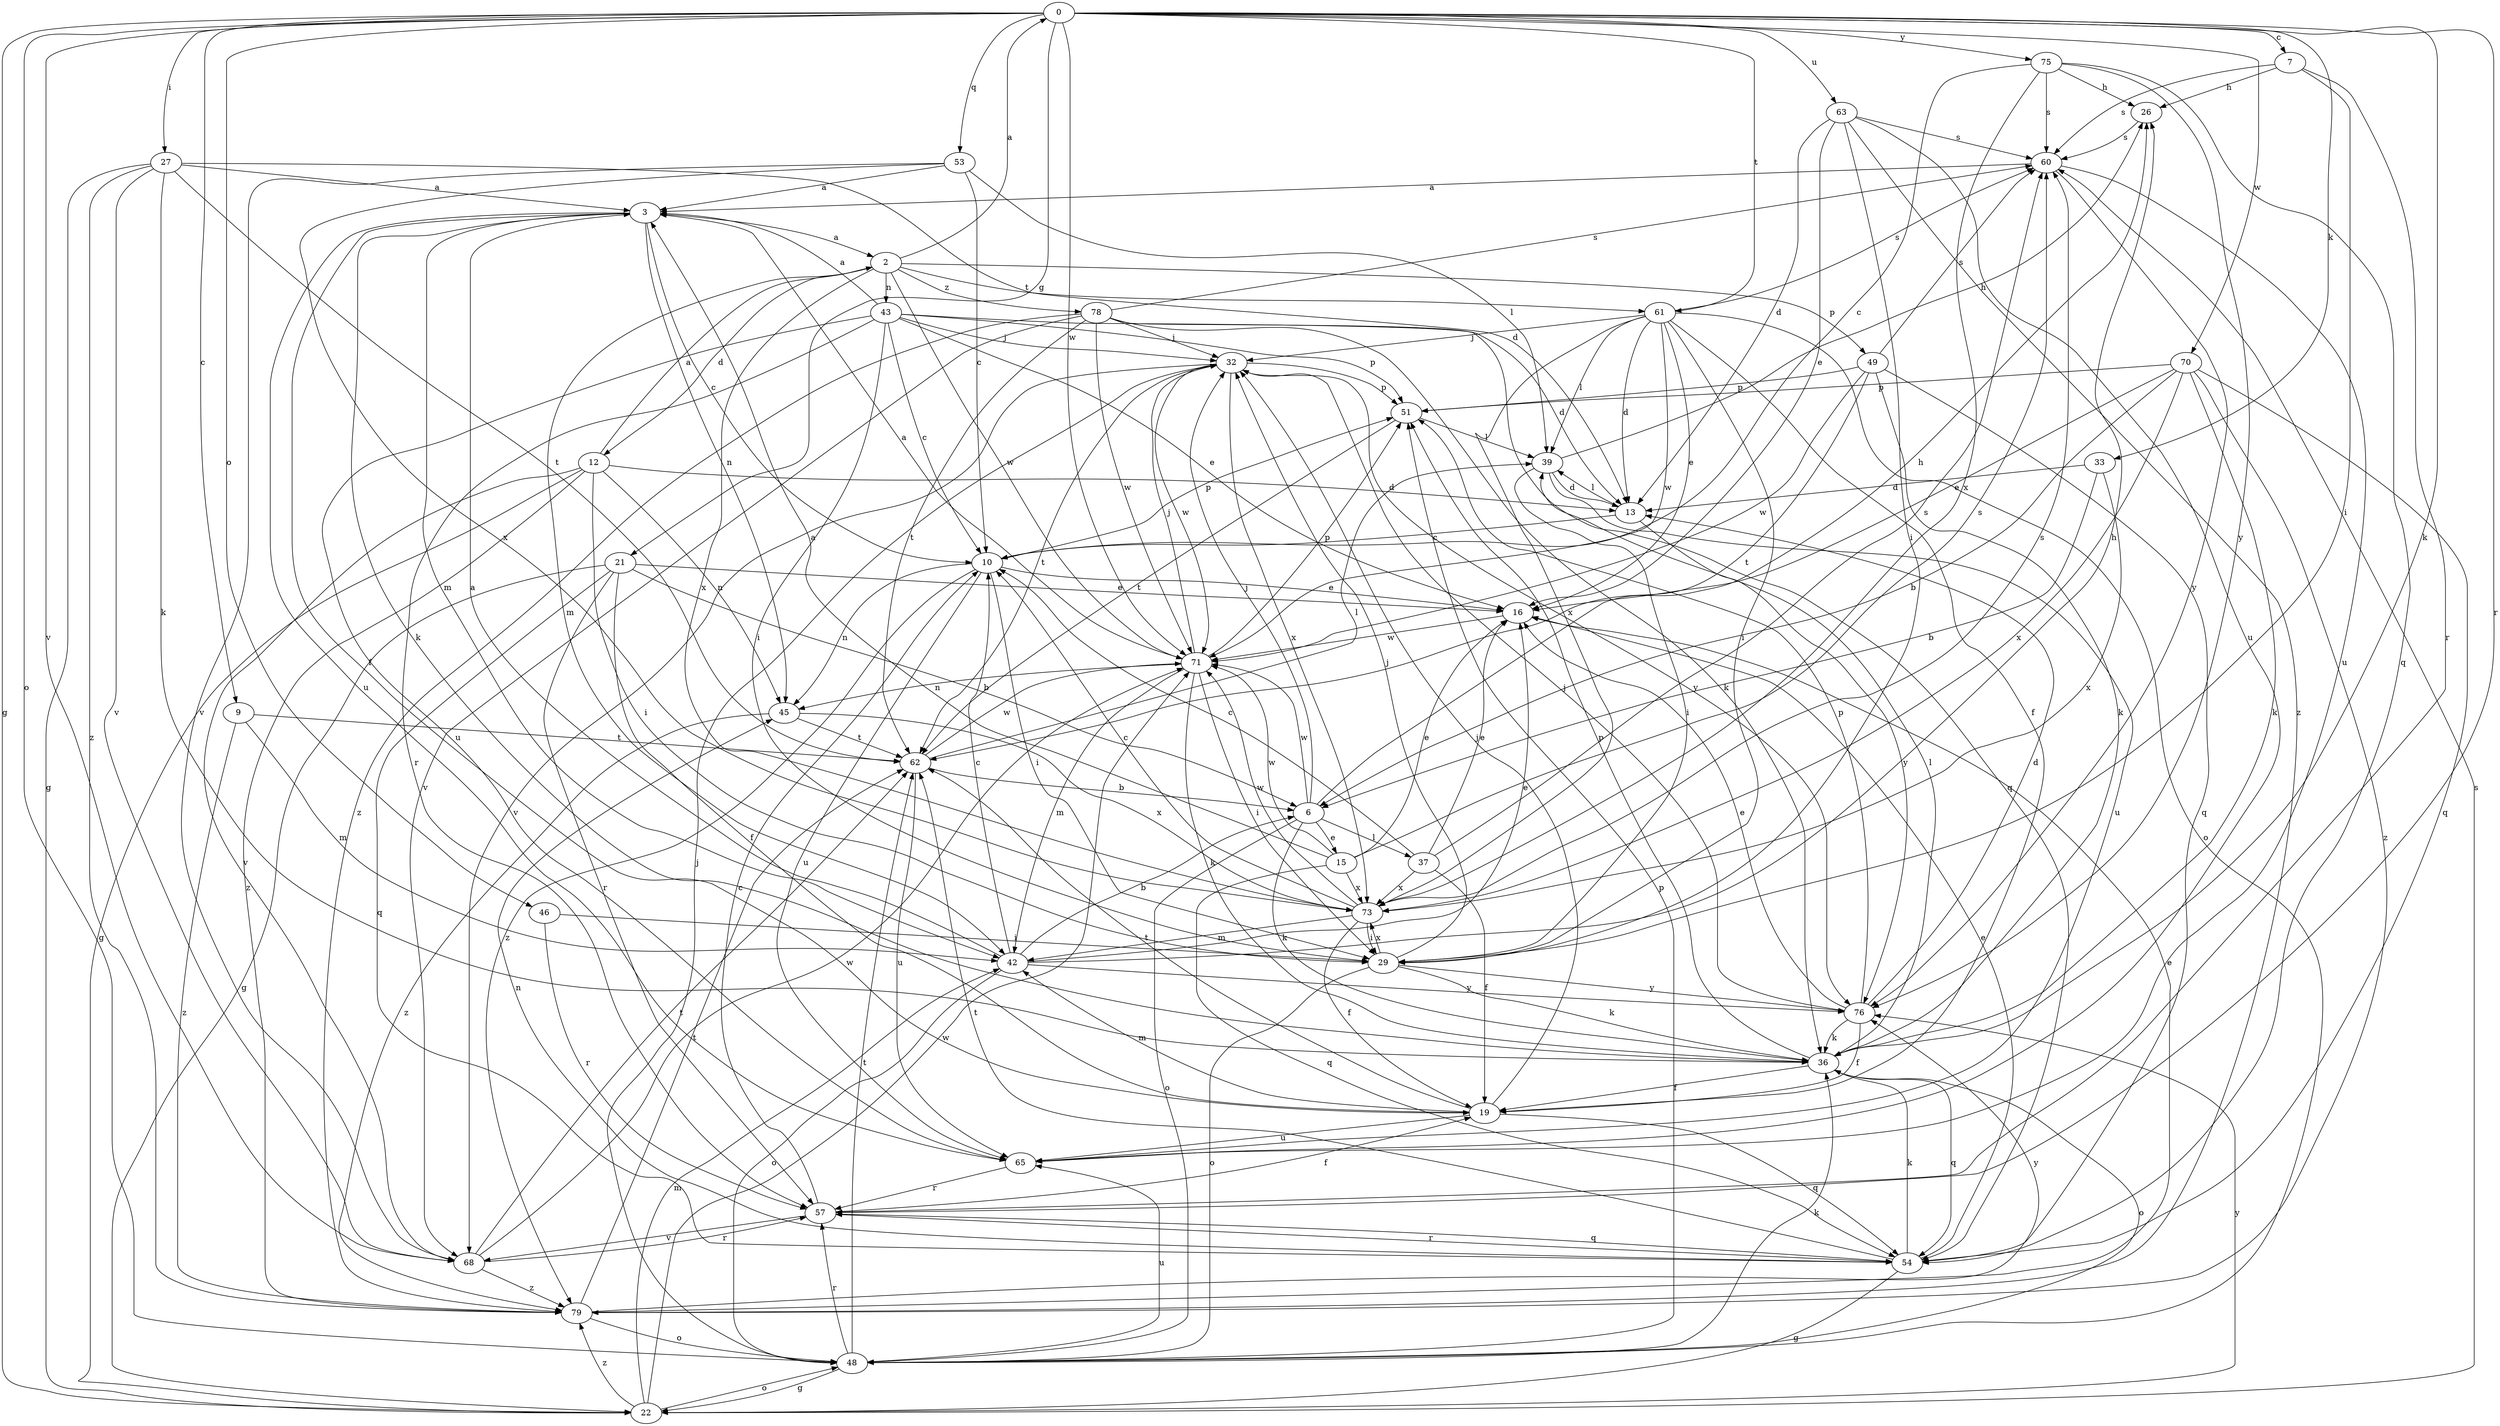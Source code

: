 strict digraph  {
0;
2;
3;
6;
7;
9;
10;
12;
13;
15;
16;
19;
21;
22;
26;
27;
29;
32;
33;
36;
37;
39;
42;
43;
45;
46;
48;
49;
51;
53;
54;
57;
60;
61;
62;
63;
65;
68;
70;
71;
73;
75;
76;
78;
79;
0 -> 7  [label=c];
0 -> 9  [label=c];
0 -> 21  [label=g];
0 -> 22  [label=g];
0 -> 27  [label=i];
0 -> 33  [label=k];
0 -> 36  [label=k];
0 -> 46  [label=o];
0 -> 48  [label=o];
0 -> 53  [label=q];
0 -> 57  [label=r];
0 -> 61  [label=t];
0 -> 63  [label=u];
0 -> 68  [label=v];
0 -> 70  [label=w];
0 -> 71  [label=w];
0 -> 75  [label=y];
2 -> 0  [label=a];
2 -> 12  [label=d];
2 -> 42  [label=m];
2 -> 43  [label=n];
2 -> 49  [label=p];
2 -> 61  [label=t];
2 -> 71  [label=w];
2 -> 73  [label=x];
2 -> 78  [label=z];
3 -> 2  [label=a];
3 -> 10  [label=c];
3 -> 19  [label=f];
3 -> 36  [label=k];
3 -> 42  [label=m];
3 -> 45  [label=n];
3 -> 65  [label=u];
6 -> 15  [label=e];
6 -> 26  [label=h];
6 -> 32  [label=j];
6 -> 36  [label=k];
6 -> 37  [label=l];
6 -> 48  [label=o];
6 -> 71  [label=w];
7 -> 26  [label=h];
7 -> 29  [label=i];
7 -> 57  [label=r];
7 -> 60  [label=s];
9 -> 42  [label=m];
9 -> 62  [label=t];
9 -> 79  [label=z];
10 -> 16  [label=e];
10 -> 29  [label=i];
10 -> 45  [label=n];
10 -> 51  [label=p];
10 -> 65  [label=u];
10 -> 79  [label=z];
12 -> 2  [label=a];
12 -> 13  [label=d];
12 -> 22  [label=g];
12 -> 29  [label=i];
12 -> 45  [label=n];
12 -> 68  [label=v];
12 -> 79  [label=z];
13 -> 10  [label=c];
13 -> 39  [label=l];
13 -> 76  [label=y];
15 -> 3  [label=a];
15 -> 16  [label=e];
15 -> 54  [label=q];
15 -> 60  [label=s];
15 -> 71  [label=w];
15 -> 73  [label=x];
16 -> 71  [label=w];
19 -> 32  [label=j];
19 -> 42  [label=m];
19 -> 54  [label=q];
19 -> 62  [label=t];
19 -> 65  [label=u];
21 -> 6  [label=b];
21 -> 16  [label=e];
21 -> 19  [label=f];
21 -> 22  [label=g];
21 -> 54  [label=q];
21 -> 57  [label=r];
22 -> 42  [label=m];
22 -> 48  [label=o];
22 -> 60  [label=s];
22 -> 71  [label=w];
22 -> 76  [label=y];
22 -> 79  [label=z];
26 -> 60  [label=s];
27 -> 3  [label=a];
27 -> 13  [label=d];
27 -> 22  [label=g];
27 -> 36  [label=k];
27 -> 62  [label=t];
27 -> 68  [label=v];
27 -> 79  [label=z];
29 -> 32  [label=j];
29 -> 36  [label=k];
29 -> 48  [label=o];
29 -> 73  [label=x];
29 -> 76  [label=y];
32 -> 51  [label=p];
32 -> 62  [label=t];
32 -> 68  [label=v];
32 -> 71  [label=w];
32 -> 73  [label=x];
32 -> 76  [label=y];
33 -> 6  [label=b];
33 -> 13  [label=d];
33 -> 73  [label=x];
36 -> 19  [label=f];
36 -> 39  [label=l];
36 -> 48  [label=o];
36 -> 51  [label=p];
36 -> 54  [label=q];
37 -> 10  [label=c];
37 -> 16  [label=e];
37 -> 19  [label=f];
37 -> 60  [label=s];
37 -> 73  [label=x];
39 -> 13  [label=d];
39 -> 26  [label=h];
39 -> 29  [label=i];
39 -> 65  [label=u];
42 -> 3  [label=a];
42 -> 6  [label=b];
42 -> 10  [label=c];
42 -> 16  [label=e];
42 -> 26  [label=h];
42 -> 48  [label=o];
42 -> 76  [label=y];
43 -> 3  [label=a];
43 -> 10  [label=c];
43 -> 13  [label=d];
43 -> 16  [label=e];
43 -> 29  [label=i];
43 -> 32  [label=j];
43 -> 51  [label=p];
43 -> 57  [label=r];
43 -> 65  [label=u];
45 -> 62  [label=t];
45 -> 73  [label=x];
45 -> 79  [label=z];
46 -> 29  [label=i];
46 -> 57  [label=r];
48 -> 22  [label=g];
48 -> 32  [label=j];
48 -> 36  [label=k];
48 -> 51  [label=p];
48 -> 57  [label=r];
48 -> 62  [label=t];
48 -> 65  [label=u];
49 -> 36  [label=k];
49 -> 51  [label=p];
49 -> 54  [label=q];
49 -> 60  [label=s];
49 -> 62  [label=t];
49 -> 71  [label=w];
51 -> 39  [label=l];
51 -> 62  [label=t];
53 -> 3  [label=a];
53 -> 10  [label=c];
53 -> 39  [label=l];
53 -> 68  [label=v];
53 -> 73  [label=x];
54 -> 16  [label=e];
54 -> 22  [label=g];
54 -> 36  [label=k];
54 -> 45  [label=n];
54 -> 57  [label=r];
54 -> 62  [label=t];
57 -> 10  [label=c];
57 -> 19  [label=f];
57 -> 54  [label=q];
57 -> 68  [label=v];
60 -> 3  [label=a];
60 -> 65  [label=u];
60 -> 76  [label=y];
61 -> 13  [label=d];
61 -> 16  [label=e];
61 -> 19  [label=f];
61 -> 29  [label=i];
61 -> 32  [label=j];
61 -> 39  [label=l];
61 -> 48  [label=o];
61 -> 60  [label=s];
61 -> 71  [label=w];
61 -> 73  [label=x];
62 -> 6  [label=b];
62 -> 39  [label=l];
62 -> 65  [label=u];
62 -> 71  [label=w];
63 -> 13  [label=d];
63 -> 16  [label=e];
63 -> 29  [label=i];
63 -> 60  [label=s];
63 -> 65  [label=u];
63 -> 79  [label=z];
65 -> 57  [label=r];
68 -> 57  [label=r];
68 -> 62  [label=t];
68 -> 71  [label=w];
68 -> 79  [label=z];
70 -> 6  [label=b];
70 -> 16  [label=e];
70 -> 36  [label=k];
70 -> 51  [label=p];
70 -> 54  [label=q];
70 -> 73  [label=x];
70 -> 79  [label=z];
71 -> 3  [label=a];
71 -> 29  [label=i];
71 -> 32  [label=j];
71 -> 36  [label=k];
71 -> 42  [label=m];
71 -> 45  [label=n];
71 -> 51  [label=p];
73 -> 10  [label=c];
73 -> 19  [label=f];
73 -> 29  [label=i];
73 -> 42  [label=m];
73 -> 60  [label=s];
73 -> 71  [label=w];
75 -> 10  [label=c];
75 -> 26  [label=h];
75 -> 54  [label=q];
75 -> 60  [label=s];
75 -> 73  [label=x];
75 -> 76  [label=y];
76 -> 13  [label=d];
76 -> 16  [label=e];
76 -> 19  [label=f];
76 -> 32  [label=j];
76 -> 36  [label=k];
76 -> 51  [label=p];
78 -> 32  [label=j];
78 -> 36  [label=k];
78 -> 54  [label=q];
78 -> 60  [label=s];
78 -> 62  [label=t];
78 -> 68  [label=v];
78 -> 71  [label=w];
78 -> 79  [label=z];
79 -> 16  [label=e];
79 -> 48  [label=o];
79 -> 62  [label=t];
79 -> 76  [label=y];
}
